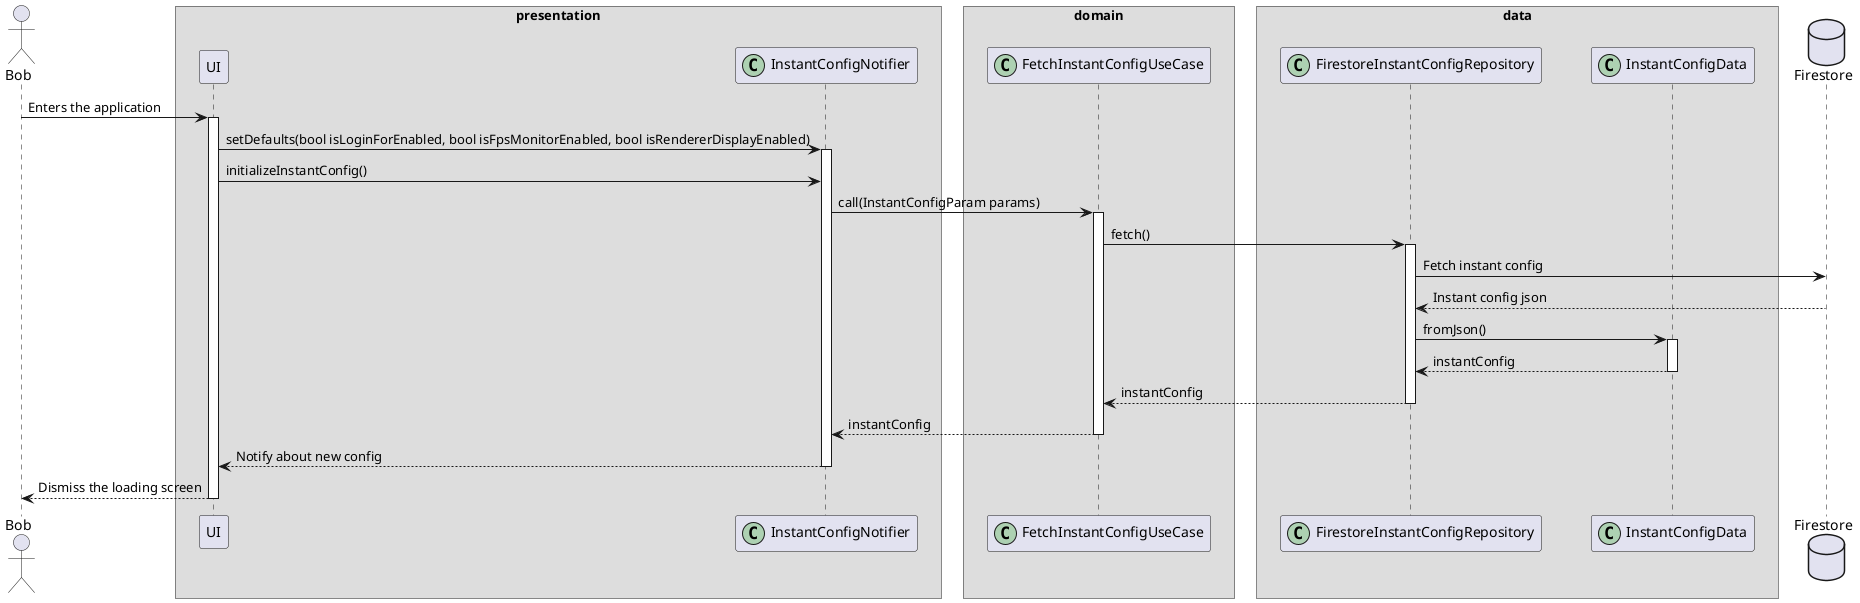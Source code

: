 @startuml instant_config_sequence_diagram
skinparam ParticipantPadding 20
skinparam BoxPadding 10

actor Bob

box "presentation"
participant UI
participant InstantConfigNotifier << (C,#ADD1B2) >>
end box

box "domain"
participant FetchInstantConfigUseCase << (C,#ADD1B2) >>
end box

box "data"
participant FirestoreInstantConfigRepository << (C,#ADD1B2) >>
participant InstantConfigData << (C,#ADD1B2) >>
end box

database "Firestore" as FRC

Bob -> UI : Enters the application
activate UI

UI -> InstantConfigNotifier : setDefaults(bool isLoginForEnabled, bool isFpsMonitorEnabled, bool isRendererDisplayEnabled)
activate InstantConfigNotifier
UI -> InstantConfigNotifier : initializeInstantConfig()

InstantConfigNotifier -> FetchInstantConfigUseCase : call(InstantConfigParam params)
activate FetchInstantConfigUseCase

FetchInstantConfigUseCase -> FirestoreInstantConfigRepository : fetch()
activate FirestoreInstantConfigRepository

FirestoreInstantConfigRepository -> FRC : Fetch instant config

FRC --> FirestoreInstantConfigRepository : Instant config json

FirestoreInstantConfigRepository -> InstantConfigData : fromJson()
activate InstantConfigData

InstantConfigData --> FirestoreInstantConfigRepository : instantConfig
deactivate InstantConfigData

FirestoreInstantConfigRepository --> FetchInstantConfigUseCase : instantConfig
deactivate FirestoreInstantConfigRepository

FetchInstantConfigUseCase --> InstantConfigNotifier : instantConfig
deactivate FetchInstantConfigUseCase

InstantConfigNotifier --> UI : Notify about new config
deactivate InstantConfigNotifier

UI --> Bob : Dismiss the loading screen
deactivate UI

@enduml
